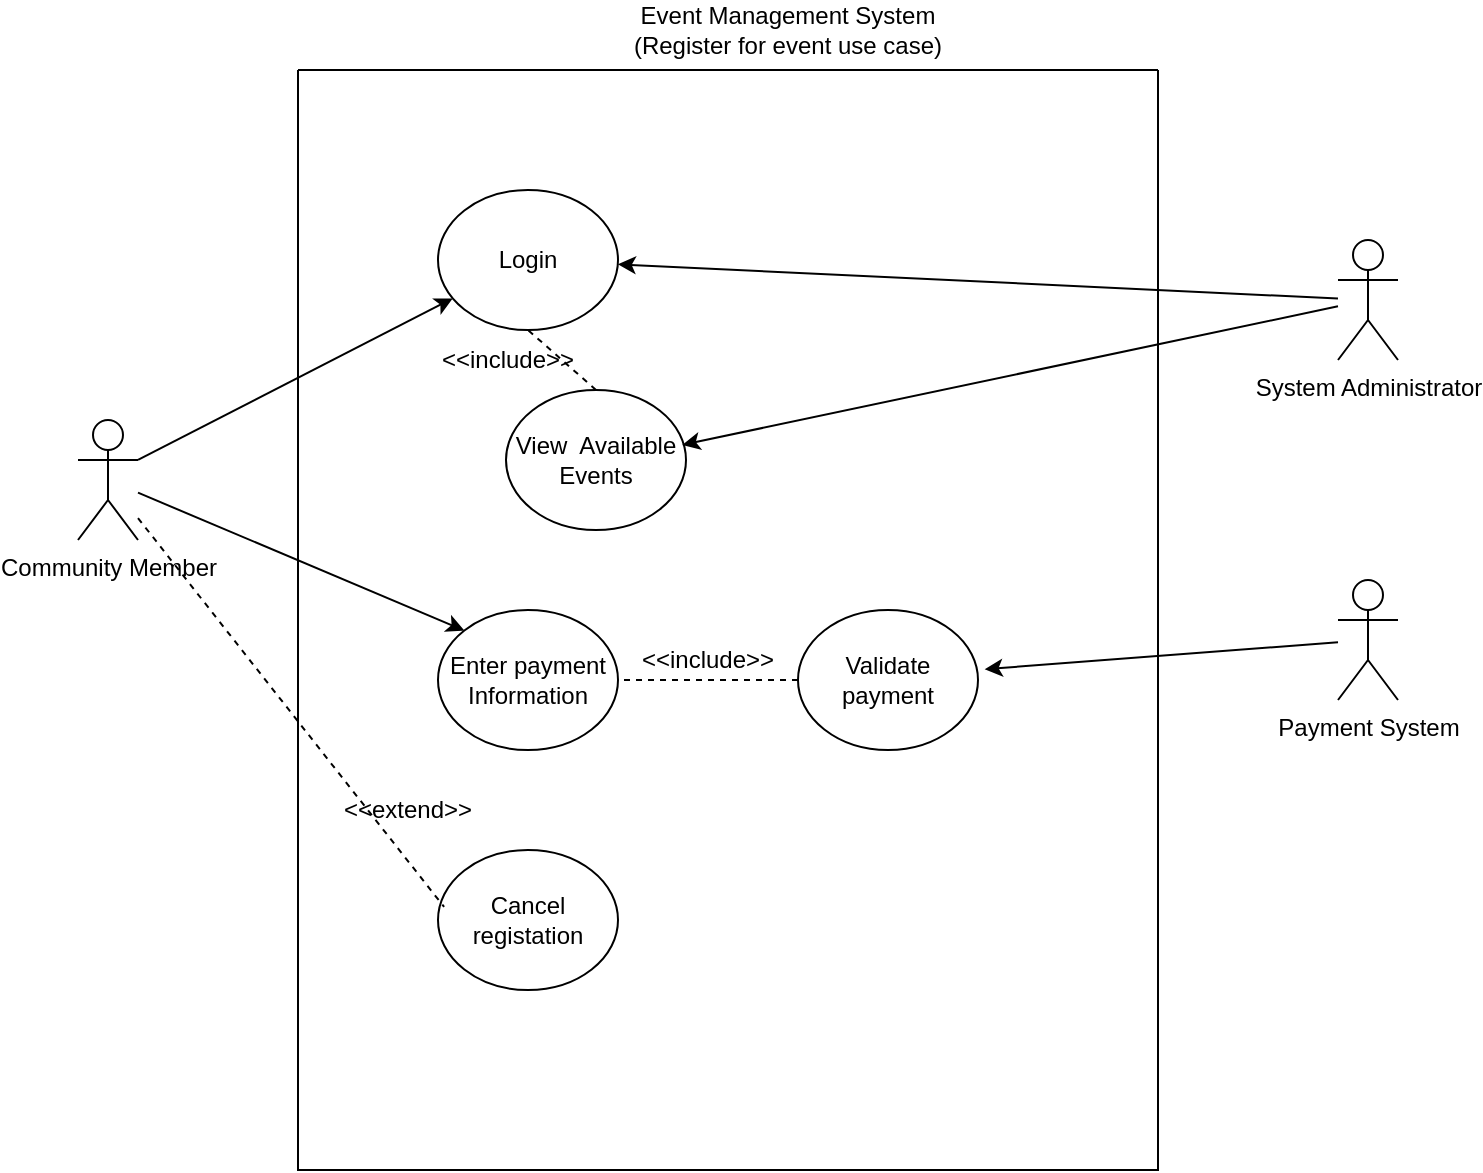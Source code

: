 <mxfile version="27.1.4">
  <diagram name="Trang-1" id="D9xJVO_hEr77IlEGg492">
    <mxGraphModel dx="911" dy="384" grid="1" gridSize="10" guides="1" tooltips="1" connect="1" arrows="1" fold="1" page="1" pageScale="1" pageWidth="827" pageHeight="1169" math="0" shadow="0">
      <root>
        <mxCell id="0" />
        <mxCell id="1" parent="0" />
        <mxCell id="sb7rbIk1N61JRh4HLP7m-2" value="" style="swimlane;startSize=0;" vertex="1" parent="1">
          <mxGeometry x="220" y="35" width="430" height="550" as="geometry" />
        </mxCell>
        <mxCell id="sb7rbIk1N61JRh4HLP7m-7" value="Login" style="ellipse;whiteSpace=wrap;html=1;" vertex="1" parent="sb7rbIk1N61JRh4HLP7m-2">
          <mxGeometry x="70" y="60" width="90" height="70" as="geometry" />
        </mxCell>
        <mxCell id="sb7rbIk1N61JRh4HLP7m-11" value="View&amp;nbsp; Available Events" style="ellipse;whiteSpace=wrap;html=1;" vertex="1" parent="sb7rbIk1N61JRh4HLP7m-2">
          <mxGeometry x="104" y="160" width="90" height="70" as="geometry" />
        </mxCell>
        <mxCell id="sb7rbIk1N61JRh4HLP7m-14" value="" style="endArrow=none;dashed=1;html=1;rounded=0;entryX=0.5;entryY=1;entryDx=0;entryDy=0;exitX=0.5;exitY=0;exitDx=0;exitDy=0;" edge="1" parent="sb7rbIk1N61JRh4HLP7m-2" source="sb7rbIk1N61JRh4HLP7m-11" target="sb7rbIk1N61JRh4HLP7m-7">
          <mxGeometry width="50" height="50" relative="1" as="geometry">
            <mxPoint x="80" y="170" as="sourcePoint" />
            <mxPoint x="130" y="120" as="targetPoint" />
          </mxGeometry>
        </mxCell>
        <mxCell id="sb7rbIk1N61JRh4HLP7m-15" value="&amp;lt;&amp;lt;include&amp;gt;&amp;gt;" style="text;html=1;align=center;verticalAlign=middle;whiteSpace=wrap;rounded=0;" vertex="1" parent="sb7rbIk1N61JRh4HLP7m-2">
          <mxGeometry x="80" y="130" width="50" height="30" as="geometry" />
        </mxCell>
        <mxCell id="sb7rbIk1N61JRh4HLP7m-18" value="Enter payment Information" style="ellipse;whiteSpace=wrap;html=1;" vertex="1" parent="sb7rbIk1N61JRh4HLP7m-2">
          <mxGeometry x="70" y="270" width="90" height="70" as="geometry" />
        </mxCell>
        <mxCell id="sb7rbIk1N61JRh4HLP7m-19" value="Cancel registation" style="ellipse;whiteSpace=wrap;html=1;" vertex="1" parent="sb7rbIk1N61JRh4HLP7m-2">
          <mxGeometry x="70" y="390" width="90" height="70" as="geometry" />
        </mxCell>
        <mxCell id="sb7rbIk1N61JRh4HLP7m-21" value="Validate payment" style="ellipse;whiteSpace=wrap;html=1;" vertex="1" parent="sb7rbIk1N61JRh4HLP7m-2">
          <mxGeometry x="250" y="270" width="90" height="70" as="geometry" />
        </mxCell>
        <mxCell id="sb7rbIk1N61JRh4HLP7m-22" value="" style="endArrow=none;dashed=1;html=1;rounded=0;exitX=0;exitY=0.5;exitDx=0;exitDy=0;" edge="1" parent="sb7rbIk1N61JRh4HLP7m-2" source="sb7rbIk1N61JRh4HLP7m-21" target="sb7rbIk1N61JRh4HLP7m-18">
          <mxGeometry width="50" height="50" relative="1" as="geometry">
            <mxPoint x="264" y="340" as="sourcePoint" />
            <mxPoint x="210" y="290" as="targetPoint" />
          </mxGeometry>
        </mxCell>
        <mxCell id="sb7rbIk1N61JRh4HLP7m-23" value="&amp;lt;&amp;lt;include&amp;gt;&amp;gt;" style="text;html=1;align=center;verticalAlign=middle;whiteSpace=wrap;rounded=0;" vertex="1" parent="sb7rbIk1N61JRh4HLP7m-2">
          <mxGeometry x="180" y="280" width="50" height="30" as="geometry" />
        </mxCell>
        <mxCell id="sb7rbIk1N61JRh4HLP7m-27" value="&amp;lt;&amp;lt;extend&amp;gt;&amp;gt;" style="text;html=1;align=center;verticalAlign=middle;whiteSpace=wrap;rounded=0;" vertex="1" parent="sb7rbIk1N61JRh4HLP7m-2">
          <mxGeometry x="30" y="355" width="50" height="30" as="geometry" />
        </mxCell>
        <mxCell id="sb7rbIk1N61JRh4HLP7m-3" value="&lt;span data-lucid-content=&quot;{&amp;quot;t&amp;quot;:&amp;quot;Event Management System&amp;quot;,&amp;quot;m&amp;quot;:[{&amp;quot;s&amp;quot;:0,&amp;quot;n&amp;quot;:&amp;quot;a&amp;quot;,&amp;quot;v&amp;quot;:&amp;quot;left&amp;quot;},{&amp;quot;s&amp;quot;:0,&amp;quot;n&amp;quot;:&amp;quot;p&amp;quot;,&amp;quot;v&amp;quot;:1.2},{&amp;quot;s&amp;quot;:0,&amp;quot;n&amp;quot;:&amp;quot;s&amp;quot;,&amp;quot;v&amp;quot;:16,&amp;quot;e&amp;quot;:23}]}&quot; data-lucid-type=&quot;application/vnd.lucid.text&quot;&gt;Event Management System&lt;/span&gt;&lt;div&gt;&lt;span data-lucid-content=&quot;{&amp;quot;t&amp;quot;:&amp;quot;Event Management System&amp;quot;,&amp;quot;m&amp;quot;:[{&amp;quot;s&amp;quot;:0,&amp;quot;n&amp;quot;:&amp;quot;a&amp;quot;,&amp;quot;v&amp;quot;:&amp;quot;left&amp;quot;},{&amp;quot;s&amp;quot;:0,&amp;quot;n&amp;quot;:&amp;quot;p&amp;quot;,&amp;quot;v&amp;quot;:1.2},{&amp;quot;s&amp;quot;:0,&amp;quot;n&amp;quot;:&amp;quot;s&amp;quot;,&amp;quot;v&amp;quot;:16,&amp;quot;e&amp;quot;:23}]}&quot; data-lucid-type=&quot;application/vnd.lucid.text&quot;&gt;(Register for event use case)&lt;/span&gt;&lt;/div&gt;" style="text;html=1;align=center;verticalAlign=middle;whiteSpace=wrap;rounded=0;" vertex="1" parent="1">
          <mxGeometry x="385" width="160" height="30" as="geometry" />
        </mxCell>
        <mxCell id="sb7rbIk1N61JRh4HLP7m-4" value="Community Member" style="shape=umlActor;verticalLabelPosition=bottom;verticalAlign=top;html=1;outlineConnect=0;" vertex="1" parent="1">
          <mxGeometry x="110" y="210" width="30" height="60" as="geometry" />
        </mxCell>
        <mxCell id="sb7rbIk1N61JRh4HLP7m-5" value="System Administrator" style="shape=umlActor;verticalLabelPosition=bottom;verticalAlign=top;html=1;outlineConnect=0;" vertex="1" parent="1">
          <mxGeometry x="740" y="120" width="30" height="60" as="geometry" />
        </mxCell>
        <mxCell id="sb7rbIk1N61JRh4HLP7m-6" value="Payment System" style="shape=umlActor;verticalLabelPosition=bottom;verticalAlign=top;html=1;outlineConnect=0;" vertex="1" parent="1">
          <mxGeometry x="740" y="290" width="30" height="60" as="geometry" />
        </mxCell>
        <mxCell id="sb7rbIk1N61JRh4HLP7m-9" value="" style="endArrow=classic;html=1;rounded=0;exitX=1;exitY=0.333;exitDx=0;exitDy=0;exitPerimeter=0;" edge="1" parent="1" source="sb7rbIk1N61JRh4HLP7m-4" target="sb7rbIk1N61JRh4HLP7m-7">
          <mxGeometry width="50" height="50" relative="1" as="geometry">
            <mxPoint x="170" y="150" as="sourcePoint" />
            <mxPoint x="220" y="100" as="targetPoint" />
          </mxGeometry>
        </mxCell>
        <mxCell id="sb7rbIk1N61JRh4HLP7m-10" value="" style="endArrow=classic;html=1;rounded=0;" edge="1" parent="1" source="sb7rbIk1N61JRh4HLP7m-5" target="sb7rbIk1N61JRh4HLP7m-7">
          <mxGeometry width="50" height="50" relative="1" as="geometry">
            <mxPoint x="430" y="210" as="sourcePoint" />
            <mxPoint x="480" y="160" as="targetPoint" />
          </mxGeometry>
        </mxCell>
        <mxCell id="sb7rbIk1N61JRh4HLP7m-17" value="" style="endArrow=classic;html=1;rounded=0;entryX=0.979;entryY=0.392;entryDx=0;entryDy=0;entryPerimeter=0;" edge="1" parent="1" source="sb7rbIk1N61JRh4HLP7m-5" target="sb7rbIk1N61JRh4HLP7m-11">
          <mxGeometry width="50" height="50" relative="1" as="geometry">
            <mxPoint x="510" y="330" as="sourcePoint" />
            <mxPoint x="560" y="280" as="targetPoint" />
          </mxGeometry>
        </mxCell>
        <mxCell id="sb7rbIk1N61JRh4HLP7m-20" value="" style="endArrow=classic;html=1;rounded=0;entryX=0;entryY=0;entryDx=0;entryDy=0;" edge="1" parent="1" source="sb7rbIk1N61JRh4HLP7m-4" target="sb7rbIk1N61JRh4HLP7m-18">
          <mxGeometry width="50" height="50" relative="1" as="geometry">
            <mxPoint x="370" y="370" as="sourcePoint" />
            <mxPoint x="420" y="320" as="targetPoint" />
          </mxGeometry>
        </mxCell>
        <mxCell id="sb7rbIk1N61JRh4HLP7m-24" value="" style="endArrow=classic;html=1;rounded=0;entryX=1.037;entryY=0.423;entryDx=0;entryDy=0;entryPerimeter=0;" edge="1" parent="1" source="sb7rbIk1N61JRh4HLP7m-6" target="sb7rbIk1N61JRh4HLP7m-21">
          <mxGeometry width="50" height="50" relative="1" as="geometry">
            <mxPoint x="560" y="330" as="sourcePoint" />
            <mxPoint x="610" y="280" as="targetPoint" />
          </mxGeometry>
        </mxCell>
        <mxCell id="sb7rbIk1N61JRh4HLP7m-26" value="" style="endArrow=none;dashed=1;html=1;rounded=0;entryX=0.034;entryY=0.407;entryDx=0;entryDy=0;entryPerimeter=0;" edge="1" parent="1" source="sb7rbIk1N61JRh4HLP7m-4" target="sb7rbIk1N61JRh4HLP7m-19">
          <mxGeometry width="50" height="50" relative="1" as="geometry">
            <mxPoint x="190" y="430" as="sourcePoint" />
            <mxPoint x="240" y="380" as="targetPoint" />
          </mxGeometry>
        </mxCell>
      </root>
    </mxGraphModel>
  </diagram>
</mxfile>
